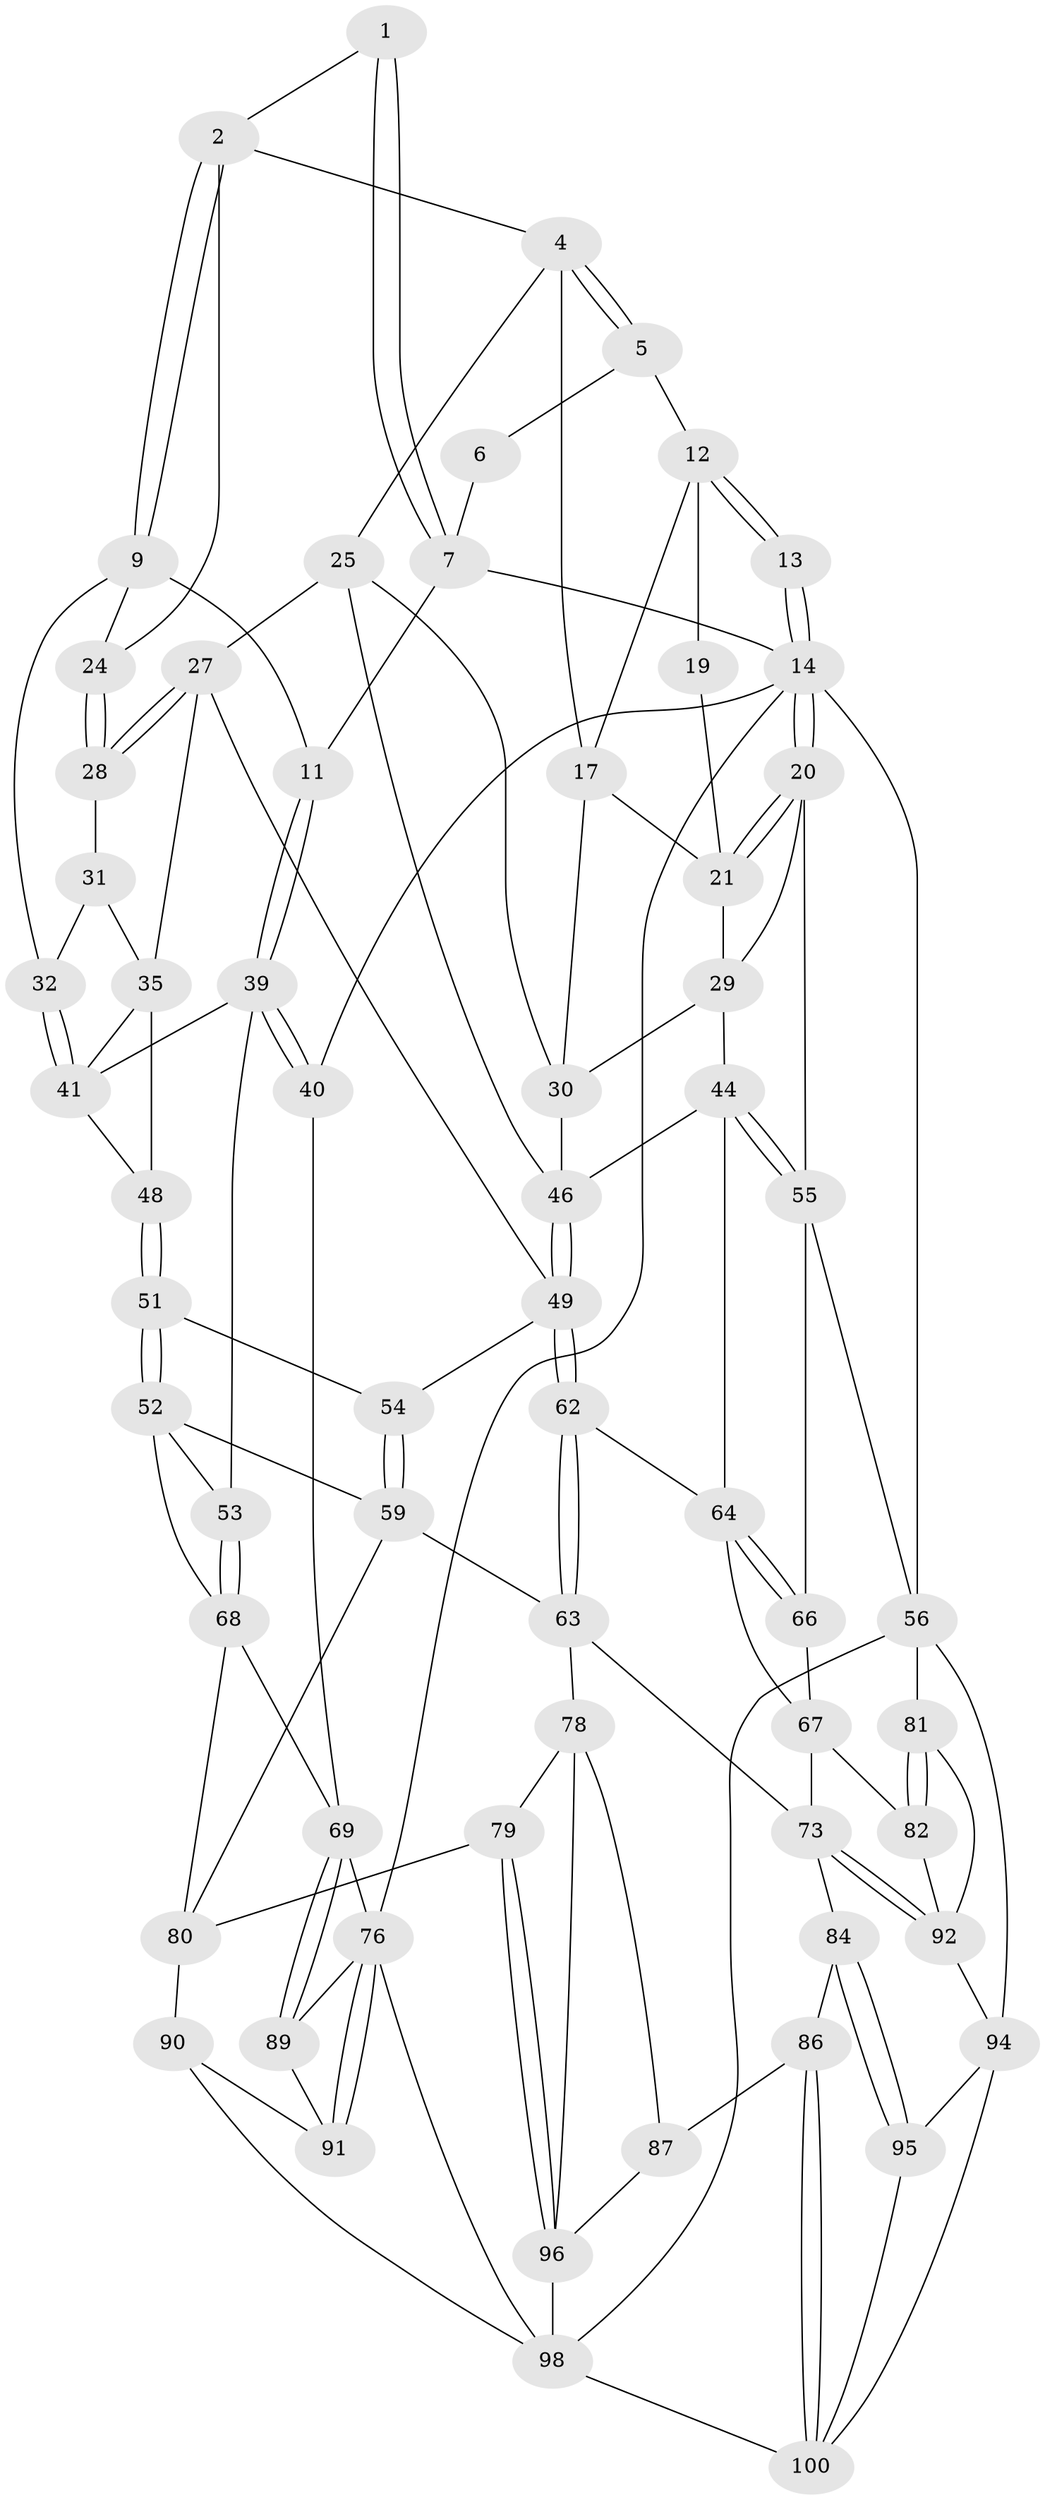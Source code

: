 // Generated by graph-tools (version 1.1) at 2025/52/02/27/25 19:52:36]
// undirected, 64 vertices, 143 edges
graph export_dot {
graph [start="1"]
  node [color=gray90,style=filled];
  1 [pos="+0.2552557872643179+0"];
  2 [pos="+0.2585785103860434+0",super="+3"];
  4 [pos="+0.5487398183900241+0",super="+18"];
  5 [pos="+0.6253469157539724+0"];
  6 [pos="+0.19953561200665265+0"];
  7 [pos="+0.11766006641544166+0.13570137028332685",super="+8"];
  9 [pos="+0.2387789389377511+0.17174588730210005",super="+10"];
  11 [pos="+0.13924982348695672+0.19250056965602624"];
  12 [pos="+0.6344091327896063+0",super="+16"];
  13 [pos="+1+0"];
  14 [pos="+1+0",super="+15"];
  17 [pos="+0.7631813566613933+0.18503486422345988",super="+23"];
  19 [pos="+0.8997920929712362+0"];
  20 [pos="+1+0",super="+37"];
  21 [pos="+0.956465731900134+0.12273576449541838",super="+22"];
  24 [pos="+0.3786765699290671+0.1280143820800129"];
  25 [pos="+0.5353106023250916+0.3194324419259502",super="+26"];
  27 [pos="+0.515301797940283+0.33995466895460597",super="+34"];
  28 [pos="+0.4059635806056889+0.2177376312555826"];
  29 [pos="+0.8674709750251601+0.2243916293745621",super="+38"];
  30 [pos="+0.7800396484724964+0.21750228903839733",super="+33"];
  31 [pos="+0.3209218942424703+0.24797223695211626"];
  32 [pos="+0.22510062208029377+0.23683698820320948"];
  35 [pos="+0.387019890688455+0.3438751923668447",super="+36"];
  39 [pos="+0+0.42139460681172214",super="+43"];
  40 [pos="+0+0.42769942006910205"];
  41 [pos="+0.24378912770233724+0.3193441583034503",super="+42"];
  44 [pos="+0.9621352007476511+0.4396193010153674",super="+45"];
  46 [pos="+0.7998348019987298+0.4133598119876564",super="+47"];
  48 [pos="+0.25240808796661185+0.4235655108322584"];
  49 [pos="+0.7003676555912156+0.5060279575558425",super="+50"];
  51 [pos="+0.2774924559781682+0.46263126634831764"];
  52 [pos="+0.27582471542352865+0.5812242473289699",super="+61"];
  53 [pos="+0.15701455730556277+0.5801634310381397"];
  54 [pos="+0.5068039678556638+0.41667166427372143"];
  55 [pos="+1+0.45943739194520306",super="+58"];
  56 [pos="+1+1",super="+57"];
  59 [pos="+0.4535178899687181+0.6152837018791402",super="+60"];
  62 [pos="+0.7153674295161548+0.6000399921478954"];
  63 [pos="+0.6983475894995066+0.6486073620166478",super="+75"];
  64 [pos="+0.9261862237469015+0.4970346920526946",super="+65"];
  66 [pos="+0.9234448136980087+0.6918039073760933"];
  67 [pos="+0.9148274146985963+0.6977773140446861",super="+72"];
  68 [pos="+0.12293193868488375+0.7295613049136984",super="+71"];
  69 [pos="+0.10334493221925761+0.7319737470351934",super="+70"];
  73 [pos="+0.866857244862788+0.7345461655468551",super="+74"];
  76 [pos="+0+0.9595643153442015",super="+77"];
  78 [pos="+0.6616741814575346+0.7679867857372957",super="+88"];
  79 [pos="+0.45743470373247813+0.7347389686540912"];
  80 [pos="+0.4419811695941178+0.7168505937015711",super="+83"];
  81 [pos="+1+0.9272110275900328"];
  82 [pos="+0.9903274919429657+0.8153111286072694"];
  84 [pos="+0.7635049929529145+0.8791893983237353",super="+85"];
  86 [pos="+0.6716833710585222+0.8554183291073723"];
  87 [pos="+0.669131691159299+0.8533776881231839"];
  89 [pos="+0.018772479567862214+0.8020109077585305"];
  90 [pos="+0.24196225194050855+1"];
  91 [pos="+0.10037106602635942+0.9348047479893842"];
  92 [pos="+0.873924490450748+0.8037647653540394",super="+93"];
  94 [pos="+0.8378159550619138+0.8957982296888849",super="+103"];
  95 [pos="+0.8146372823041008+0.8957565340301334",super="+101"];
  96 [pos="+0.4909254274448212+0.8309693092449866",super="+97"];
  98 [pos="+0.3983013730089874+1",super="+99"];
  100 [pos="+0.6129470261506723+1",super="+102"];
  1 -- 2;
  1 -- 7;
  1 -- 7;
  2 -- 9;
  2 -- 9;
  2 -- 24;
  2 -- 4;
  4 -- 5;
  4 -- 5;
  4 -- 17;
  4 -- 25;
  5 -- 6;
  5 -- 12;
  6 -- 7;
  7 -- 11;
  7 -- 14;
  9 -- 24;
  9 -- 32;
  9 -- 11;
  11 -- 39;
  11 -- 39;
  12 -- 13;
  12 -- 13;
  12 -- 17;
  12 -- 19;
  13 -- 14;
  13 -- 14;
  14 -- 20;
  14 -- 20;
  14 -- 56;
  14 -- 40;
  14 -- 76;
  17 -- 21;
  17 -- 30;
  19 -- 21;
  20 -- 21;
  20 -- 21;
  20 -- 29;
  20 -- 55;
  21 -- 29;
  24 -- 28;
  24 -- 28;
  25 -- 27;
  25 -- 46;
  25 -- 30;
  27 -- 28;
  27 -- 28;
  27 -- 35;
  27 -- 49;
  28 -- 31;
  29 -- 30;
  29 -- 44;
  30 -- 46;
  31 -- 32;
  31 -- 35;
  32 -- 41;
  32 -- 41;
  35 -- 48;
  35 -- 41;
  39 -- 40;
  39 -- 40;
  39 -- 53;
  39 -- 41;
  40 -- 69;
  41 -- 48;
  44 -- 55;
  44 -- 55;
  44 -- 64;
  44 -- 46;
  46 -- 49;
  46 -- 49;
  48 -- 51;
  48 -- 51;
  49 -- 62;
  49 -- 62;
  49 -- 54;
  51 -- 52;
  51 -- 52;
  51 -- 54;
  52 -- 53;
  52 -- 68;
  52 -- 59;
  53 -- 68;
  53 -- 68;
  54 -- 59;
  54 -- 59;
  55 -- 56;
  55 -- 66;
  56 -- 81;
  56 -- 98;
  56 -- 94;
  59 -- 63;
  59 -- 80;
  62 -- 63;
  62 -- 63;
  62 -- 64;
  63 -- 78;
  63 -- 73;
  64 -- 66;
  64 -- 66;
  64 -- 67;
  66 -- 67;
  67 -- 73;
  67 -- 82;
  68 -- 69;
  68 -- 80;
  69 -- 89;
  69 -- 89;
  69 -- 76;
  73 -- 92;
  73 -- 92;
  73 -- 84;
  76 -- 91;
  76 -- 91;
  76 -- 89;
  76 -- 98;
  78 -- 79;
  78 -- 96;
  78 -- 87;
  79 -- 80;
  79 -- 96;
  79 -- 96;
  80 -- 90;
  81 -- 82;
  81 -- 82;
  81 -- 92;
  82 -- 92;
  84 -- 95 [weight=2];
  84 -- 95;
  84 -- 86;
  86 -- 87;
  86 -- 100;
  86 -- 100;
  87 -- 96;
  89 -- 91;
  90 -- 91;
  90 -- 98;
  92 -- 94;
  94 -- 95;
  94 -- 100;
  95 -- 100;
  96 -- 98;
  98 -- 100;
}
